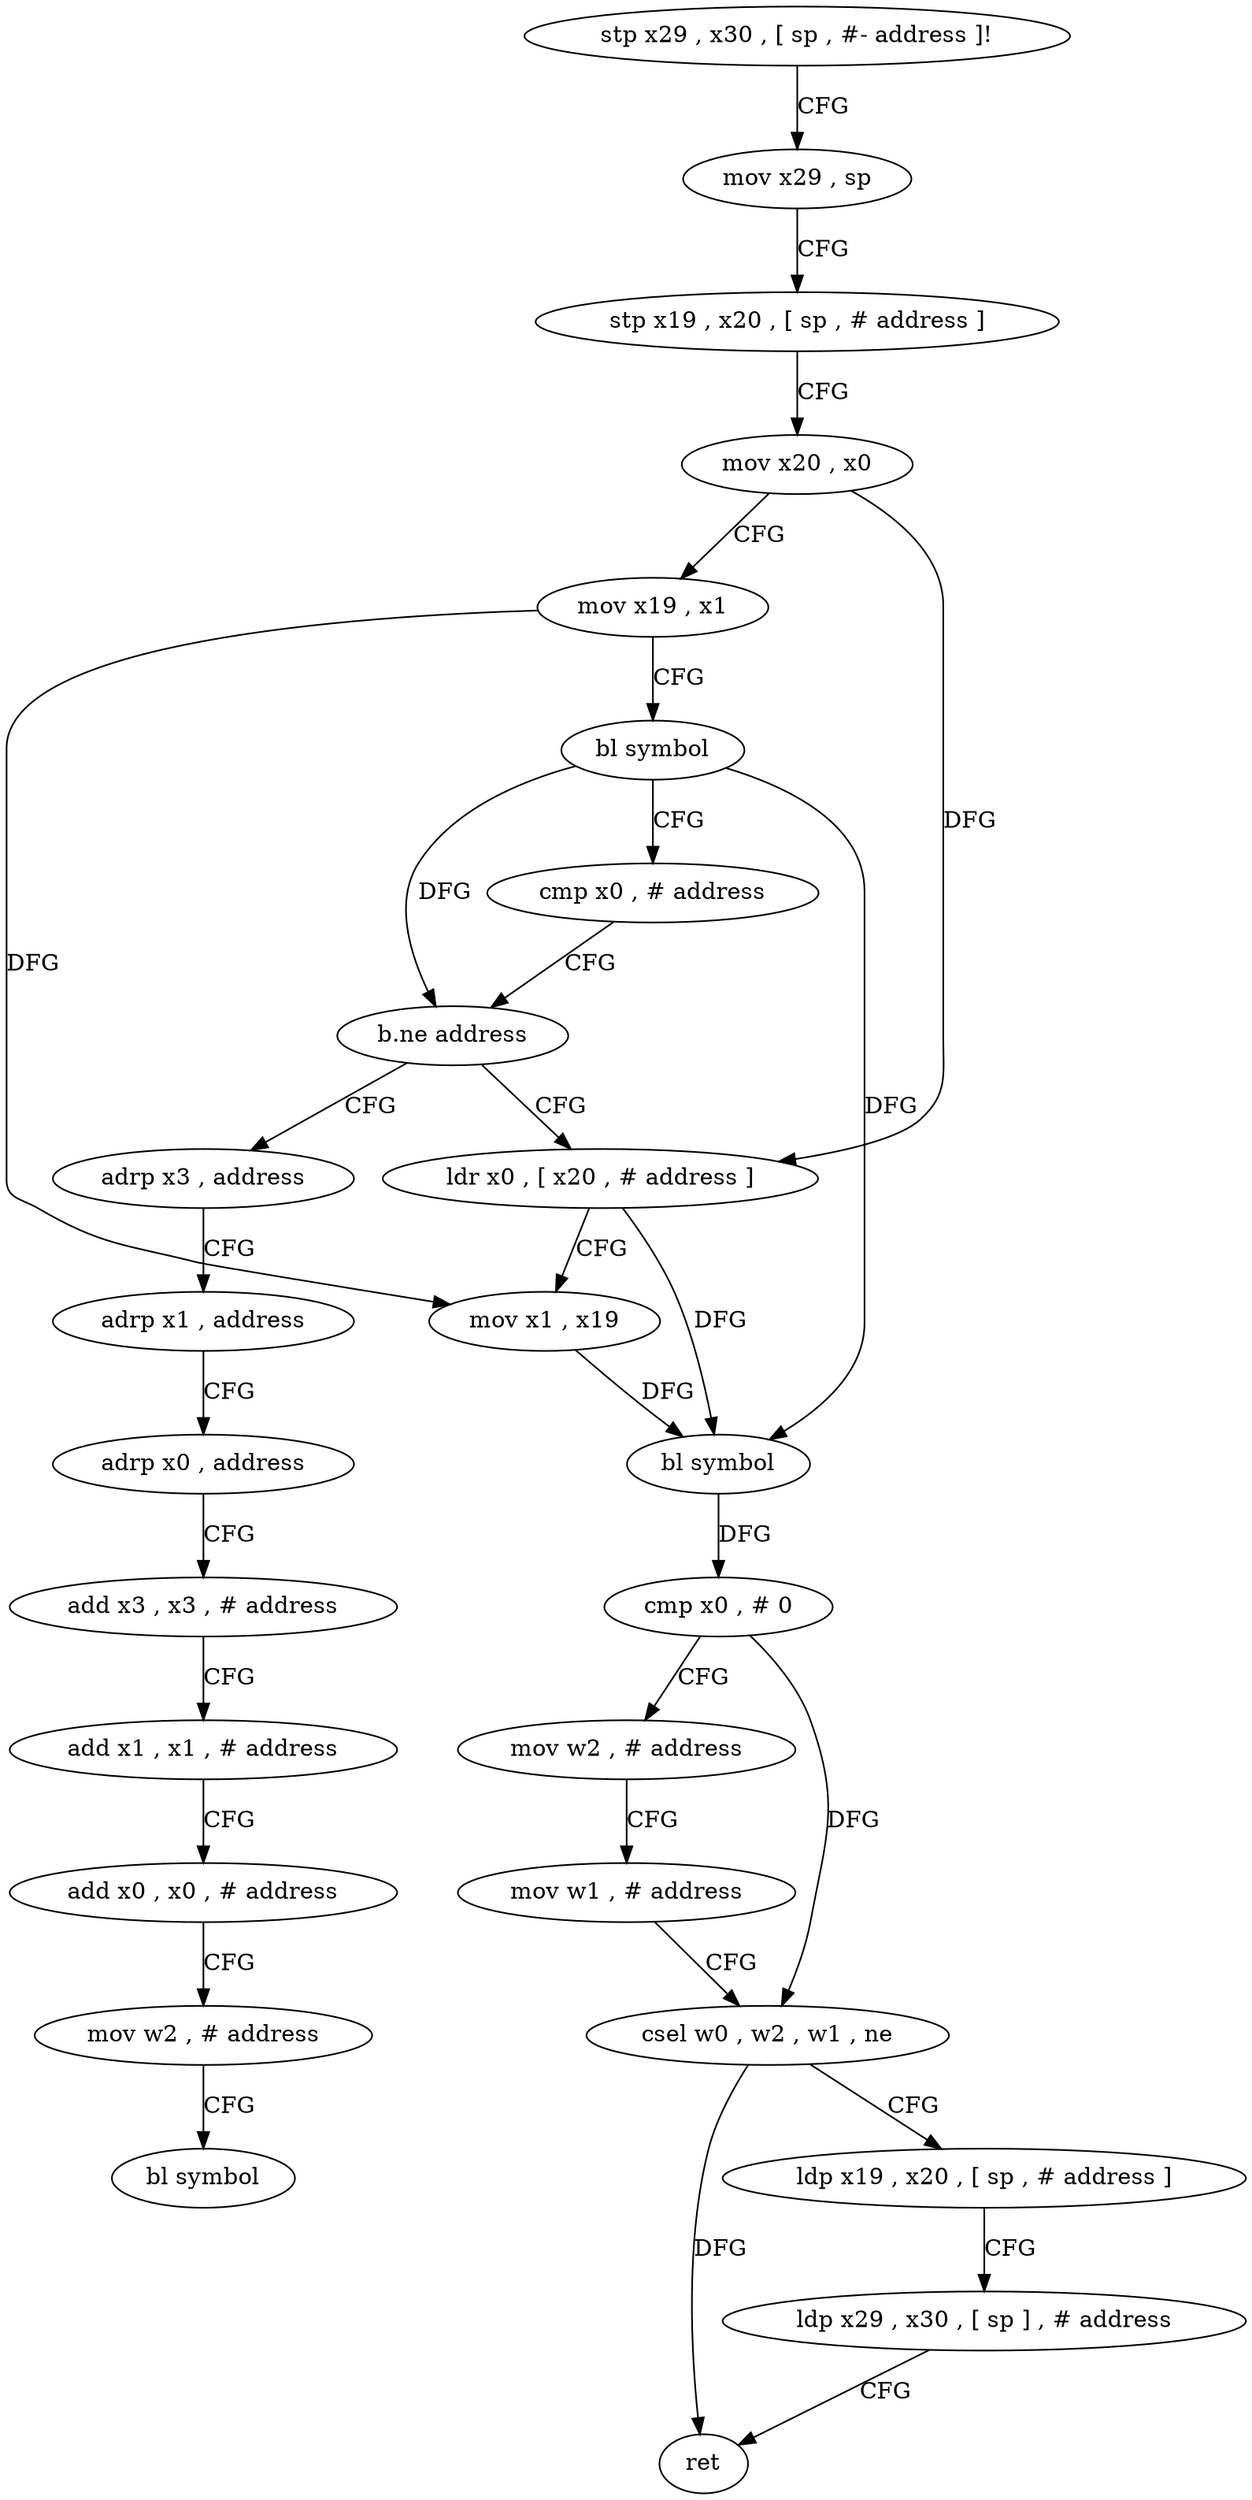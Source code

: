 digraph "func" {
"4208784" [label = "stp x29 , x30 , [ sp , #- address ]!" ]
"4208788" [label = "mov x29 , sp" ]
"4208792" [label = "stp x19 , x20 , [ sp , # address ]" ]
"4208796" [label = "mov x20 , x0" ]
"4208800" [label = "mov x19 , x1" ]
"4208804" [label = "bl symbol" ]
"4208808" [label = "cmp x0 , # address" ]
"4208812" [label = "b.ne address" ]
"4208856" [label = "adrp x3 , address" ]
"4208816" [label = "ldr x0 , [ x20 , # address ]" ]
"4208860" [label = "adrp x1 , address" ]
"4208864" [label = "adrp x0 , address" ]
"4208868" [label = "add x3 , x3 , # address" ]
"4208872" [label = "add x1 , x1 , # address" ]
"4208876" [label = "add x0 , x0 , # address" ]
"4208880" [label = "mov w2 , # address" ]
"4208884" [label = "bl symbol" ]
"4208820" [label = "mov x1 , x19" ]
"4208824" [label = "bl symbol" ]
"4208828" [label = "cmp x0 , # 0" ]
"4208832" [label = "mov w2 , # address" ]
"4208836" [label = "mov w1 , # address" ]
"4208840" [label = "csel w0 , w2 , w1 , ne" ]
"4208844" [label = "ldp x19 , x20 , [ sp , # address ]" ]
"4208848" [label = "ldp x29 , x30 , [ sp ] , # address" ]
"4208852" [label = "ret" ]
"4208784" -> "4208788" [ label = "CFG" ]
"4208788" -> "4208792" [ label = "CFG" ]
"4208792" -> "4208796" [ label = "CFG" ]
"4208796" -> "4208800" [ label = "CFG" ]
"4208796" -> "4208816" [ label = "DFG" ]
"4208800" -> "4208804" [ label = "CFG" ]
"4208800" -> "4208820" [ label = "DFG" ]
"4208804" -> "4208808" [ label = "CFG" ]
"4208804" -> "4208812" [ label = "DFG" ]
"4208804" -> "4208824" [ label = "DFG" ]
"4208808" -> "4208812" [ label = "CFG" ]
"4208812" -> "4208856" [ label = "CFG" ]
"4208812" -> "4208816" [ label = "CFG" ]
"4208856" -> "4208860" [ label = "CFG" ]
"4208816" -> "4208820" [ label = "CFG" ]
"4208816" -> "4208824" [ label = "DFG" ]
"4208860" -> "4208864" [ label = "CFG" ]
"4208864" -> "4208868" [ label = "CFG" ]
"4208868" -> "4208872" [ label = "CFG" ]
"4208872" -> "4208876" [ label = "CFG" ]
"4208876" -> "4208880" [ label = "CFG" ]
"4208880" -> "4208884" [ label = "CFG" ]
"4208820" -> "4208824" [ label = "DFG" ]
"4208824" -> "4208828" [ label = "DFG" ]
"4208828" -> "4208832" [ label = "CFG" ]
"4208828" -> "4208840" [ label = "DFG" ]
"4208832" -> "4208836" [ label = "CFG" ]
"4208836" -> "4208840" [ label = "CFG" ]
"4208840" -> "4208844" [ label = "CFG" ]
"4208840" -> "4208852" [ label = "DFG" ]
"4208844" -> "4208848" [ label = "CFG" ]
"4208848" -> "4208852" [ label = "CFG" ]
}
